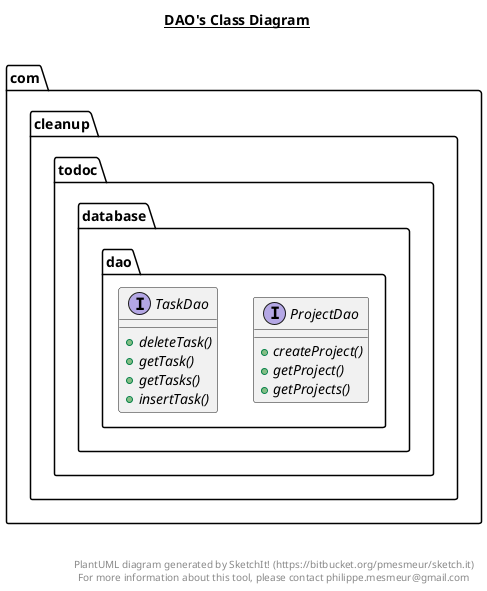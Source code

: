 @startuml

title __DAO's Class Diagram__\n

  namespace com.cleanup.todoc {
    namespace database {
      namespace dao {
        interface com.cleanup.todoc.database.dao.ProjectDao {
            {abstract} + createProject()
            {abstract} + getProject()
            {abstract} + getProjects()
        }
      }
    }
  }
  

  namespace com.cleanup.todoc {
    namespace database {
      namespace dao {
        interface com.cleanup.todoc.database.dao.TaskDao {
            {abstract} + deleteTask()
            {abstract} + getTask()
            {abstract} + getTasks()
            {abstract} + insertTask()
        }
      }
    }
  }
  



right footer


PlantUML diagram generated by SketchIt! (https://bitbucket.org/pmesmeur/sketch.it)
For more information about this tool, please contact philippe.mesmeur@gmail.com
endfooter

@enduml
